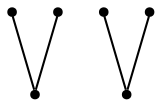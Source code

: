 graph {
  node [shape=point,comment="{\"directed\":false,\"doi\":\"10.1007/978-3-540-31843-9_8\",\"figure\":\"4\"}"]

  v0 [pos="533.0991631086482,943.5000207689075"]
  v1 [pos="533.0991551598837,1033.5000144110786"]
  v2 [pos="533.0991631086482,1123.5000398423938"]
  v3 [pos="443.0824173328488,1033.5000144110786"]
  v4 [pos="443.0824173328488,943.5000207689075"]
  v5 [pos="443.0824173328488,1123.5000398423938"]

  v0 -- v1 [id="-1",pos="533.0991631086482,943.5000207689075 488.2116551598837,988.583352830675 488.2116551598837,988.583352830675 488.2116551598837,988.583352830675 533.0991551598837,1033.5000144110786 533.0991551598837,1033.5000144110786 533.0991551598837,1033.5000144110786"]
  v5 -- v3 [id="-2",pos="443.0824173328488,1123.5000398423938 488.2116551598837,1078.5833782619902 488.2116551598837,1078.5833782619902 488.2116551598837,1078.5833782619902 443.0824173328488,1033.5000144110786 443.0824173328488,1033.5000144110786 443.0824173328488,1033.5000144110786"]
  v4 -- v3 [id="-3",pos="443.0824173328488,943.5000207689075 488.2116551598837,988.583352830675 488.2116551598837,988.583352830675 488.2116551598837,988.583352830675 443.0824173328488,1033.5000144110786 443.0824173328488,1033.5000144110786 443.0824173328488,1033.5000144110786"]
  v2 -- v1 [id="-6",pos="533.0991631086482,1123.5000398423938 488.2116551598837,1078.5833782619902 488.2116551598837,1078.5833782619902 488.2116551598837,1078.5833782619902 533.0991551598837,1033.5000144110786 533.0991551598837,1033.5000144110786 533.0991551598837,1033.5000144110786"]
}
